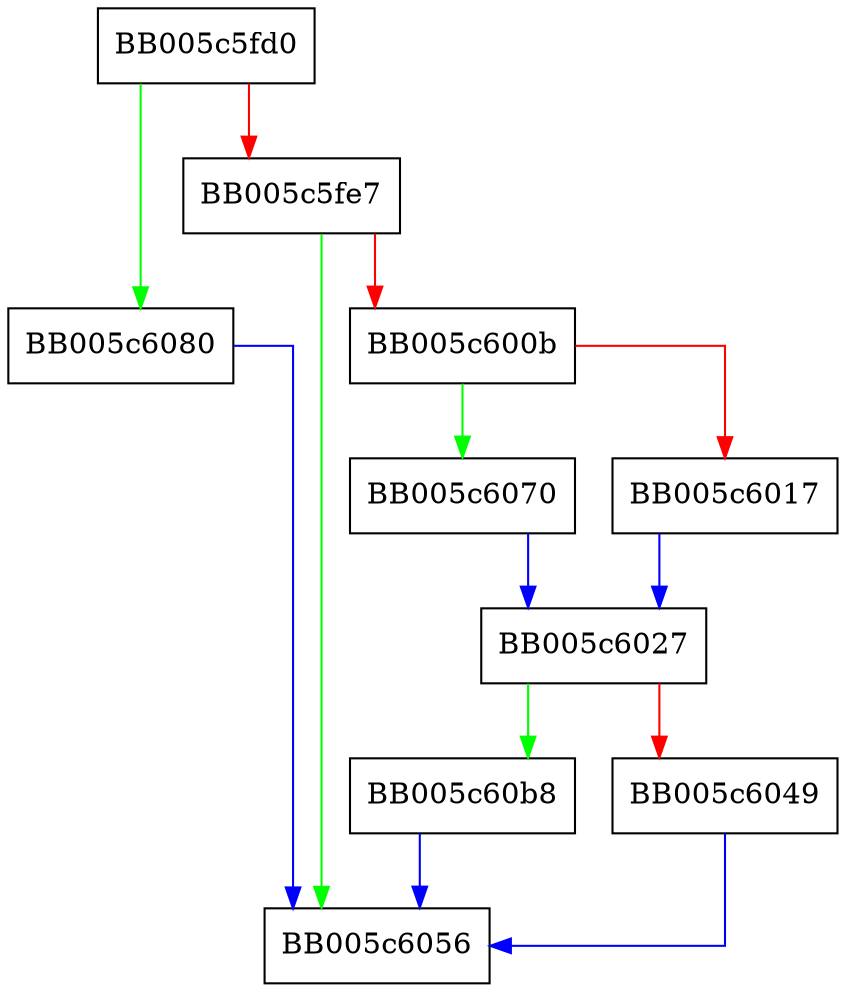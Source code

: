 digraph EVP_RAND_CTX_new {
  node [shape="box"];
  graph [splines=ortho];
  BB005c5fd0 -> BB005c6080 [color="green"];
  BB005c5fd0 -> BB005c5fe7 [color="red"];
  BB005c5fe7 -> BB005c6056 [color="green"];
  BB005c5fe7 -> BB005c600b [color="red"];
  BB005c600b -> BB005c6070 [color="green"];
  BB005c600b -> BB005c6017 [color="red"];
  BB005c6017 -> BB005c6027 [color="blue"];
  BB005c6027 -> BB005c60b8 [color="green"];
  BB005c6027 -> BB005c6049 [color="red"];
  BB005c6049 -> BB005c6056 [color="blue"];
  BB005c6070 -> BB005c6027 [color="blue"];
  BB005c6080 -> BB005c6056 [color="blue"];
  BB005c60b8 -> BB005c6056 [color="blue"];
}